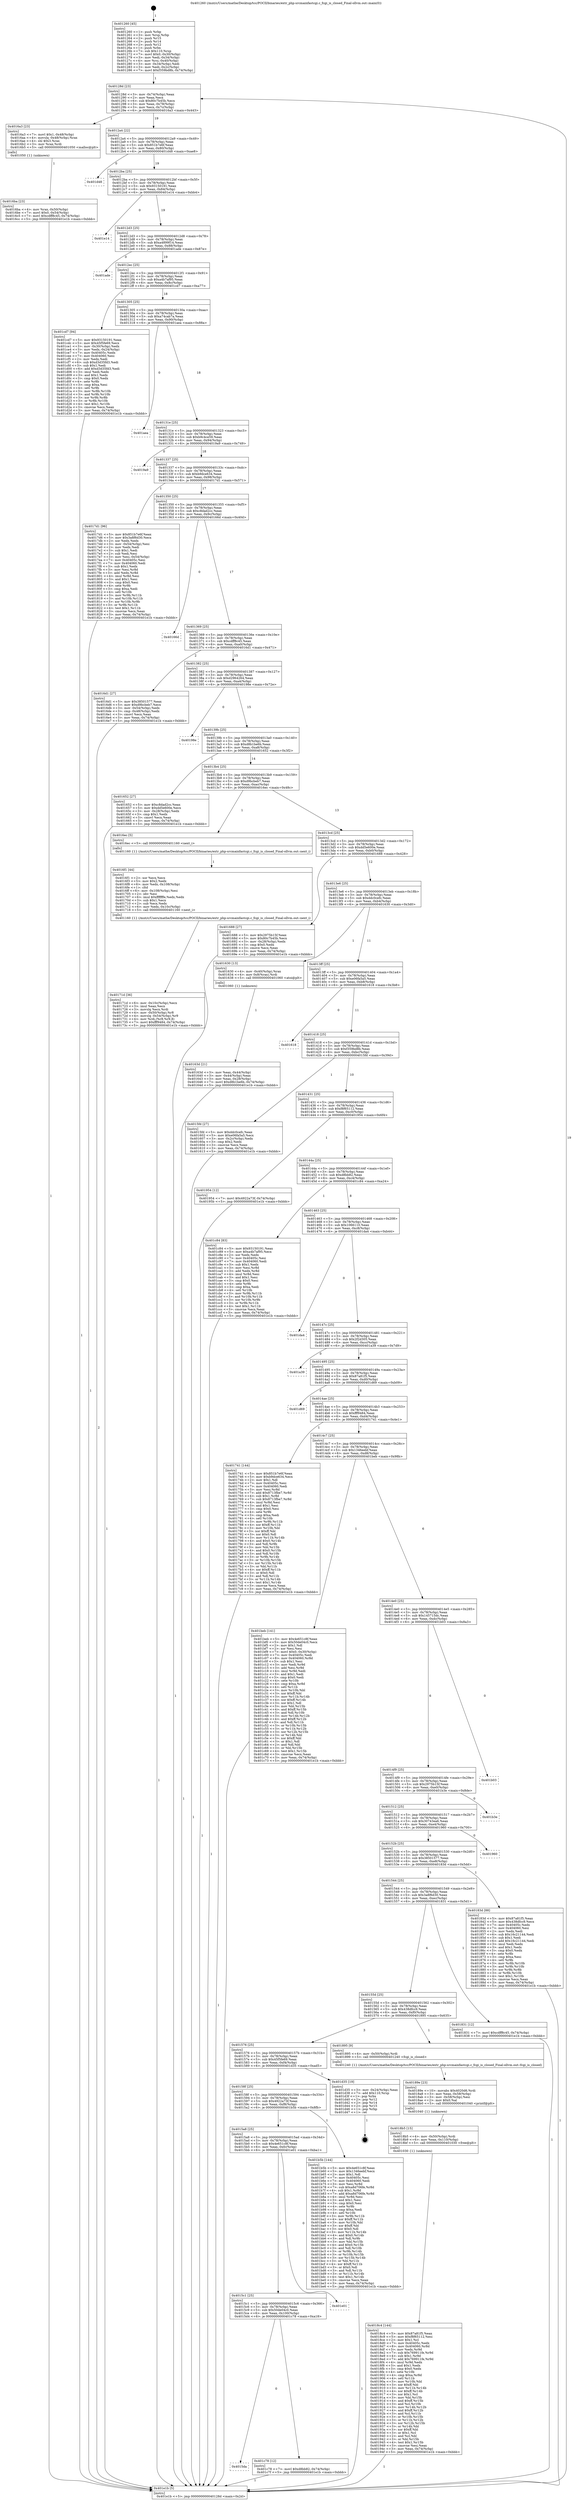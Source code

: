 digraph "0x401260" {
  label = "0x401260 (/mnt/c/Users/mathe/Desktop/tcc/POCII/binaries/extr_php-srcmainfastcgi.c_fcgi_is_closed_Final-ollvm.out::main(0))"
  labelloc = "t"
  node[shape=record]

  Entry [label="",width=0.3,height=0.3,shape=circle,fillcolor=black,style=filled]
  "0x40128d" [label="{
     0x40128d [23]\l
     | [instrs]\l
     &nbsp;&nbsp;0x40128d \<+3\>: mov -0x74(%rbp),%eax\l
     &nbsp;&nbsp;0x401290 \<+2\>: mov %eax,%ecx\l
     &nbsp;&nbsp;0x401292 \<+6\>: sub $0x80c7b45b,%ecx\l
     &nbsp;&nbsp;0x401298 \<+3\>: mov %eax,-0x78(%rbp)\l
     &nbsp;&nbsp;0x40129b \<+3\>: mov %ecx,-0x7c(%rbp)\l
     &nbsp;&nbsp;0x40129e \<+6\>: je 00000000004016a3 \<main+0x443\>\l
  }"]
  "0x4016a3" [label="{
     0x4016a3 [23]\l
     | [instrs]\l
     &nbsp;&nbsp;0x4016a3 \<+7\>: movl $0x1,-0x48(%rbp)\l
     &nbsp;&nbsp;0x4016aa \<+4\>: movslq -0x48(%rbp),%rax\l
     &nbsp;&nbsp;0x4016ae \<+4\>: shl $0x3,%rax\l
     &nbsp;&nbsp;0x4016b2 \<+3\>: mov %rax,%rdi\l
     &nbsp;&nbsp;0x4016b5 \<+5\>: call 0000000000401050 \<malloc@plt\>\l
     | [calls]\l
     &nbsp;&nbsp;0x401050 \{1\} (unknown)\l
  }"]
  "0x4012a4" [label="{
     0x4012a4 [22]\l
     | [instrs]\l
     &nbsp;&nbsp;0x4012a4 \<+5\>: jmp 00000000004012a9 \<main+0x49\>\l
     &nbsp;&nbsp;0x4012a9 \<+3\>: mov -0x78(%rbp),%eax\l
     &nbsp;&nbsp;0x4012ac \<+5\>: sub $0x851b7e6f,%eax\l
     &nbsp;&nbsp;0x4012b1 \<+3\>: mov %eax,-0x80(%rbp)\l
     &nbsp;&nbsp;0x4012b4 \<+6\>: je 0000000000401d48 \<main+0xae8\>\l
  }"]
  Exit [label="",width=0.3,height=0.3,shape=circle,fillcolor=black,style=filled,peripheries=2]
  "0x401d48" [label="{
     0x401d48\l
  }", style=dashed]
  "0x4012ba" [label="{
     0x4012ba [25]\l
     | [instrs]\l
     &nbsp;&nbsp;0x4012ba \<+5\>: jmp 00000000004012bf \<main+0x5f\>\l
     &nbsp;&nbsp;0x4012bf \<+3\>: mov -0x78(%rbp),%eax\l
     &nbsp;&nbsp;0x4012c2 \<+5\>: sub $0x93150191,%eax\l
     &nbsp;&nbsp;0x4012c7 \<+6\>: mov %eax,-0x84(%rbp)\l
     &nbsp;&nbsp;0x4012cd \<+6\>: je 0000000000401e14 \<main+0xbb4\>\l
  }"]
  "0x4015da" [label="{
     0x4015da\l
  }", style=dashed]
  "0x401e14" [label="{
     0x401e14\l
  }", style=dashed]
  "0x4012d3" [label="{
     0x4012d3 [25]\l
     | [instrs]\l
     &nbsp;&nbsp;0x4012d3 \<+5\>: jmp 00000000004012d8 \<main+0x78\>\l
     &nbsp;&nbsp;0x4012d8 \<+3\>: mov -0x78(%rbp),%eax\l
     &nbsp;&nbsp;0x4012db \<+5\>: sub $0xa4899f14,%eax\l
     &nbsp;&nbsp;0x4012e0 \<+6\>: mov %eax,-0x88(%rbp)\l
     &nbsp;&nbsp;0x4012e6 \<+6\>: je 0000000000401ade \<main+0x87e\>\l
  }"]
  "0x401c78" [label="{
     0x401c78 [12]\l
     | [instrs]\l
     &nbsp;&nbsp;0x401c78 \<+7\>: movl $0xd8bb82,-0x74(%rbp)\l
     &nbsp;&nbsp;0x401c7f \<+5\>: jmp 0000000000401e1b \<main+0xbbb\>\l
  }"]
  "0x401ade" [label="{
     0x401ade\l
  }", style=dashed]
  "0x4012ec" [label="{
     0x4012ec [25]\l
     | [instrs]\l
     &nbsp;&nbsp;0x4012ec \<+5\>: jmp 00000000004012f1 \<main+0x91\>\l
     &nbsp;&nbsp;0x4012f1 \<+3\>: mov -0x78(%rbp),%eax\l
     &nbsp;&nbsp;0x4012f4 \<+5\>: sub $0xa4b7af95,%eax\l
     &nbsp;&nbsp;0x4012f9 \<+6\>: mov %eax,-0x8c(%rbp)\l
     &nbsp;&nbsp;0x4012ff \<+6\>: je 0000000000401cd7 \<main+0xa77\>\l
  }"]
  "0x4015c1" [label="{
     0x4015c1 [25]\l
     | [instrs]\l
     &nbsp;&nbsp;0x4015c1 \<+5\>: jmp 00000000004015c6 \<main+0x366\>\l
     &nbsp;&nbsp;0x4015c6 \<+3\>: mov -0x78(%rbp),%eax\l
     &nbsp;&nbsp;0x4015c9 \<+5\>: sub $0x50de04c0,%eax\l
     &nbsp;&nbsp;0x4015ce \<+6\>: mov %eax,-0x100(%rbp)\l
     &nbsp;&nbsp;0x4015d4 \<+6\>: je 0000000000401c78 \<main+0xa18\>\l
  }"]
  "0x401cd7" [label="{
     0x401cd7 [94]\l
     | [instrs]\l
     &nbsp;&nbsp;0x401cd7 \<+5\>: mov $0x93150191,%eax\l
     &nbsp;&nbsp;0x401cdc \<+5\>: mov $0x45f5fe69,%ecx\l
     &nbsp;&nbsp;0x401ce1 \<+3\>: mov -0x30(%rbp),%edx\l
     &nbsp;&nbsp;0x401ce4 \<+3\>: mov %edx,-0x24(%rbp)\l
     &nbsp;&nbsp;0x401ce7 \<+7\>: mov 0x40405c,%edx\l
     &nbsp;&nbsp;0x401cee \<+7\>: mov 0x404060,%esi\l
     &nbsp;&nbsp;0x401cf5 \<+2\>: mov %edx,%edi\l
     &nbsp;&nbsp;0x401cf7 \<+6\>: sub $0xd3d35fd3,%edi\l
     &nbsp;&nbsp;0x401cfd \<+3\>: sub $0x1,%edi\l
     &nbsp;&nbsp;0x401d00 \<+6\>: add $0xd3d35fd3,%edi\l
     &nbsp;&nbsp;0x401d06 \<+3\>: imul %edi,%edx\l
     &nbsp;&nbsp;0x401d09 \<+3\>: and $0x1,%edx\l
     &nbsp;&nbsp;0x401d0c \<+3\>: cmp $0x0,%edx\l
     &nbsp;&nbsp;0x401d0f \<+4\>: sete %r8b\l
     &nbsp;&nbsp;0x401d13 \<+3\>: cmp $0xa,%esi\l
     &nbsp;&nbsp;0x401d16 \<+4\>: setl %r9b\l
     &nbsp;&nbsp;0x401d1a \<+3\>: mov %r8b,%r10b\l
     &nbsp;&nbsp;0x401d1d \<+3\>: and %r9b,%r10b\l
     &nbsp;&nbsp;0x401d20 \<+3\>: xor %r9b,%r8b\l
     &nbsp;&nbsp;0x401d23 \<+3\>: or %r8b,%r10b\l
     &nbsp;&nbsp;0x401d26 \<+4\>: test $0x1,%r10b\l
     &nbsp;&nbsp;0x401d2a \<+3\>: cmovne %ecx,%eax\l
     &nbsp;&nbsp;0x401d2d \<+3\>: mov %eax,-0x74(%rbp)\l
     &nbsp;&nbsp;0x401d30 \<+5\>: jmp 0000000000401e1b \<main+0xbbb\>\l
  }"]
  "0x401305" [label="{
     0x401305 [25]\l
     | [instrs]\l
     &nbsp;&nbsp;0x401305 \<+5\>: jmp 000000000040130a \<main+0xaa\>\l
     &nbsp;&nbsp;0x40130a \<+3\>: mov -0x78(%rbp),%eax\l
     &nbsp;&nbsp;0x40130d \<+5\>: sub $0xa74cab7a,%eax\l
     &nbsp;&nbsp;0x401312 \<+6\>: mov %eax,-0x90(%rbp)\l
     &nbsp;&nbsp;0x401318 \<+6\>: je 0000000000401aea \<main+0x88a\>\l
  }"]
  "0x401e01" [label="{
     0x401e01\l
  }", style=dashed]
  "0x401aea" [label="{
     0x401aea\l
  }", style=dashed]
  "0x40131e" [label="{
     0x40131e [25]\l
     | [instrs]\l
     &nbsp;&nbsp;0x40131e \<+5\>: jmp 0000000000401323 \<main+0xc3\>\l
     &nbsp;&nbsp;0x401323 \<+3\>: mov -0x78(%rbp),%eax\l
     &nbsp;&nbsp;0x401326 \<+5\>: sub $0xb9c4ce59,%eax\l
     &nbsp;&nbsp;0x40132b \<+6\>: mov %eax,-0x94(%rbp)\l
     &nbsp;&nbsp;0x401331 \<+6\>: je 00000000004019a9 \<main+0x749\>\l
  }"]
  "0x4015a8" [label="{
     0x4015a8 [25]\l
     | [instrs]\l
     &nbsp;&nbsp;0x4015a8 \<+5\>: jmp 00000000004015ad \<main+0x34d\>\l
     &nbsp;&nbsp;0x4015ad \<+3\>: mov -0x78(%rbp),%eax\l
     &nbsp;&nbsp;0x4015b0 \<+5\>: sub $0x4e651c8f,%eax\l
     &nbsp;&nbsp;0x4015b5 \<+6\>: mov %eax,-0xfc(%rbp)\l
     &nbsp;&nbsp;0x4015bb \<+6\>: je 0000000000401e01 \<main+0xba1\>\l
  }"]
  "0x4019a9" [label="{
     0x4019a9\l
  }", style=dashed]
  "0x401337" [label="{
     0x401337 [25]\l
     | [instrs]\l
     &nbsp;&nbsp;0x401337 \<+5\>: jmp 000000000040133c \<main+0xdc\>\l
     &nbsp;&nbsp;0x40133c \<+3\>: mov -0x78(%rbp),%eax\l
     &nbsp;&nbsp;0x40133f \<+5\>: sub $0xb9dce634,%eax\l
     &nbsp;&nbsp;0x401344 \<+6\>: mov %eax,-0x98(%rbp)\l
     &nbsp;&nbsp;0x40134a \<+6\>: je 00000000004017d1 \<main+0x571\>\l
  }"]
  "0x401b5b" [label="{
     0x401b5b [144]\l
     | [instrs]\l
     &nbsp;&nbsp;0x401b5b \<+5\>: mov $0x4e651c8f,%eax\l
     &nbsp;&nbsp;0x401b60 \<+5\>: mov $0x1346eebf,%ecx\l
     &nbsp;&nbsp;0x401b65 \<+2\>: mov $0x1,%dl\l
     &nbsp;&nbsp;0x401b67 \<+7\>: mov 0x40405c,%esi\l
     &nbsp;&nbsp;0x401b6e \<+7\>: mov 0x404060,%edi\l
     &nbsp;&nbsp;0x401b75 \<+3\>: mov %esi,%r8d\l
     &nbsp;&nbsp;0x401b78 \<+7\>: sub $0xa8d706fe,%r8d\l
     &nbsp;&nbsp;0x401b7f \<+4\>: sub $0x1,%r8d\l
     &nbsp;&nbsp;0x401b83 \<+7\>: add $0xa8d706fe,%r8d\l
     &nbsp;&nbsp;0x401b8a \<+4\>: imul %r8d,%esi\l
     &nbsp;&nbsp;0x401b8e \<+3\>: and $0x1,%esi\l
     &nbsp;&nbsp;0x401b91 \<+3\>: cmp $0x0,%esi\l
     &nbsp;&nbsp;0x401b94 \<+4\>: sete %r9b\l
     &nbsp;&nbsp;0x401b98 \<+3\>: cmp $0xa,%edi\l
     &nbsp;&nbsp;0x401b9b \<+4\>: setl %r10b\l
     &nbsp;&nbsp;0x401b9f \<+3\>: mov %r9b,%r11b\l
     &nbsp;&nbsp;0x401ba2 \<+4\>: xor $0xff,%r11b\l
     &nbsp;&nbsp;0x401ba6 \<+3\>: mov %r10b,%bl\l
     &nbsp;&nbsp;0x401ba9 \<+3\>: xor $0xff,%bl\l
     &nbsp;&nbsp;0x401bac \<+3\>: xor $0x0,%dl\l
     &nbsp;&nbsp;0x401baf \<+3\>: mov %r11b,%r14b\l
     &nbsp;&nbsp;0x401bb2 \<+4\>: and $0x0,%r14b\l
     &nbsp;&nbsp;0x401bb6 \<+3\>: and %dl,%r9b\l
     &nbsp;&nbsp;0x401bb9 \<+3\>: mov %bl,%r15b\l
     &nbsp;&nbsp;0x401bbc \<+4\>: and $0x0,%r15b\l
     &nbsp;&nbsp;0x401bc0 \<+3\>: and %dl,%r10b\l
     &nbsp;&nbsp;0x401bc3 \<+3\>: or %r9b,%r14b\l
     &nbsp;&nbsp;0x401bc6 \<+3\>: or %r10b,%r15b\l
     &nbsp;&nbsp;0x401bc9 \<+3\>: xor %r15b,%r14b\l
     &nbsp;&nbsp;0x401bcc \<+3\>: or %bl,%r11b\l
     &nbsp;&nbsp;0x401bcf \<+4\>: xor $0xff,%r11b\l
     &nbsp;&nbsp;0x401bd3 \<+3\>: or $0x0,%dl\l
     &nbsp;&nbsp;0x401bd6 \<+3\>: and %dl,%r11b\l
     &nbsp;&nbsp;0x401bd9 \<+3\>: or %r11b,%r14b\l
     &nbsp;&nbsp;0x401bdc \<+4\>: test $0x1,%r14b\l
     &nbsp;&nbsp;0x401be0 \<+3\>: cmovne %ecx,%eax\l
     &nbsp;&nbsp;0x401be3 \<+3\>: mov %eax,-0x74(%rbp)\l
     &nbsp;&nbsp;0x401be6 \<+5\>: jmp 0000000000401e1b \<main+0xbbb\>\l
  }"]
  "0x4017d1" [label="{
     0x4017d1 [96]\l
     | [instrs]\l
     &nbsp;&nbsp;0x4017d1 \<+5\>: mov $0x851b7e6f,%eax\l
     &nbsp;&nbsp;0x4017d6 \<+5\>: mov $0x3a8f6d30,%ecx\l
     &nbsp;&nbsp;0x4017db \<+2\>: xor %edx,%edx\l
     &nbsp;&nbsp;0x4017dd \<+3\>: mov -0x54(%rbp),%esi\l
     &nbsp;&nbsp;0x4017e0 \<+2\>: mov %edx,%edi\l
     &nbsp;&nbsp;0x4017e2 \<+3\>: sub $0x1,%edi\l
     &nbsp;&nbsp;0x4017e5 \<+2\>: sub %edi,%esi\l
     &nbsp;&nbsp;0x4017e7 \<+3\>: mov %esi,-0x54(%rbp)\l
     &nbsp;&nbsp;0x4017ea \<+7\>: mov 0x40405c,%esi\l
     &nbsp;&nbsp;0x4017f1 \<+7\>: mov 0x404060,%edi\l
     &nbsp;&nbsp;0x4017f8 \<+3\>: sub $0x1,%edx\l
     &nbsp;&nbsp;0x4017fb \<+3\>: mov %esi,%r8d\l
     &nbsp;&nbsp;0x4017fe \<+3\>: add %edx,%r8d\l
     &nbsp;&nbsp;0x401801 \<+4\>: imul %r8d,%esi\l
     &nbsp;&nbsp;0x401805 \<+3\>: and $0x1,%esi\l
     &nbsp;&nbsp;0x401808 \<+3\>: cmp $0x0,%esi\l
     &nbsp;&nbsp;0x40180b \<+4\>: sete %r9b\l
     &nbsp;&nbsp;0x40180f \<+3\>: cmp $0xa,%edi\l
     &nbsp;&nbsp;0x401812 \<+4\>: setl %r10b\l
     &nbsp;&nbsp;0x401816 \<+3\>: mov %r9b,%r11b\l
     &nbsp;&nbsp;0x401819 \<+3\>: and %r10b,%r11b\l
     &nbsp;&nbsp;0x40181c \<+3\>: xor %r10b,%r9b\l
     &nbsp;&nbsp;0x40181f \<+3\>: or %r9b,%r11b\l
     &nbsp;&nbsp;0x401822 \<+4\>: test $0x1,%r11b\l
     &nbsp;&nbsp;0x401826 \<+3\>: cmovne %ecx,%eax\l
     &nbsp;&nbsp;0x401829 \<+3\>: mov %eax,-0x74(%rbp)\l
     &nbsp;&nbsp;0x40182c \<+5\>: jmp 0000000000401e1b \<main+0xbbb\>\l
  }"]
  "0x401350" [label="{
     0x401350 [25]\l
     | [instrs]\l
     &nbsp;&nbsp;0x401350 \<+5\>: jmp 0000000000401355 \<main+0xf5\>\l
     &nbsp;&nbsp;0x401355 \<+3\>: mov -0x78(%rbp),%eax\l
     &nbsp;&nbsp;0x401358 \<+5\>: sub $0xc8dad2cc,%eax\l
     &nbsp;&nbsp;0x40135d \<+6\>: mov %eax,-0x9c(%rbp)\l
     &nbsp;&nbsp;0x401363 \<+6\>: je 000000000040166d \<main+0x40d\>\l
  }"]
  "0x40158f" [label="{
     0x40158f [25]\l
     | [instrs]\l
     &nbsp;&nbsp;0x40158f \<+5\>: jmp 0000000000401594 \<main+0x334\>\l
     &nbsp;&nbsp;0x401594 \<+3\>: mov -0x78(%rbp),%eax\l
     &nbsp;&nbsp;0x401597 \<+5\>: sub $0x4922a73f,%eax\l
     &nbsp;&nbsp;0x40159c \<+6\>: mov %eax,-0xf8(%rbp)\l
     &nbsp;&nbsp;0x4015a2 \<+6\>: je 0000000000401b5b \<main+0x8fb\>\l
  }"]
  "0x40166d" [label="{
     0x40166d\l
  }", style=dashed]
  "0x401369" [label="{
     0x401369 [25]\l
     | [instrs]\l
     &nbsp;&nbsp;0x401369 \<+5\>: jmp 000000000040136e \<main+0x10e\>\l
     &nbsp;&nbsp;0x40136e \<+3\>: mov -0x78(%rbp),%eax\l
     &nbsp;&nbsp;0x401371 \<+5\>: sub $0xcdff8c45,%eax\l
     &nbsp;&nbsp;0x401376 \<+6\>: mov %eax,-0xa0(%rbp)\l
     &nbsp;&nbsp;0x40137c \<+6\>: je 00000000004016d1 \<main+0x471\>\l
  }"]
  "0x401d35" [label="{
     0x401d35 [19]\l
     | [instrs]\l
     &nbsp;&nbsp;0x401d35 \<+3\>: mov -0x24(%rbp),%eax\l
     &nbsp;&nbsp;0x401d38 \<+7\>: add $0x110,%rsp\l
     &nbsp;&nbsp;0x401d3f \<+1\>: pop %rbx\l
     &nbsp;&nbsp;0x401d40 \<+2\>: pop %r12\l
     &nbsp;&nbsp;0x401d42 \<+2\>: pop %r14\l
     &nbsp;&nbsp;0x401d44 \<+2\>: pop %r15\l
     &nbsp;&nbsp;0x401d46 \<+1\>: pop %rbp\l
     &nbsp;&nbsp;0x401d47 \<+1\>: ret\l
  }"]
  "0x4016d1" [label="{
     0x4016d1 [27]\l
     | [instrs]\l
     &nbsp;&nbsp;0x4016d1 \<+5\>: mov $0x38501577,%eax\l
     &nbsp;&nbsp;0x4016d6 \<+5\>: mov $0xd9bcbeb7,%ecx\l
     &nbsp;&nbsp;0x4016db \<+3\>: mov -0x54(%rbp),%edx\l
     &nbsp;&nbsp;0x4016de \<+3\>: cmp -0x48(%rbp),%edx\l
     &nbsp;&nbsp;0x4016e1 \<+3\>: cmovl %ecx,%eax\l
     &nbsp;&nbsp;0x4016e4 \<+3\>: mov %eax,-0x74(%rbp)\l
     &nbsp;&nbsp;0x4016e7 \<+5\>: jmp 0000000000401e1b \<main+0xbbb\>\l
  }"]
  "0x401382" [label="{
     0x401382 [25]\l
     | [instrs]\l
     &nbsp;&nbsp;0x401382 \<+5\>: jmp 0000000000401387 \<main+0x127\>\l
     &nbsp;&nbsp;0x401387 \<+3\>: mov -0x78(%rbp),%eax\l
     &nbsp;&nbsp;0x40138a \<+5\>: sub $0xd2964264,%eax\l
     &nbsp;&nbsp;0x40138f \<+6\>: mov %eax,-0xa4(%rbp)\l
     &nbsp;&nbsp;0x401395 \<+6\>: je 000000000040198e \<main+0x72e\>\l
  }"]
  "0x4018c4" [label="{
     0x4018c4 [144]\l
     | [instrs]\l
     &nbsp;&nbsp;0x4018c4 \<+5\>: mov $0x87a81f5,%eax\l
     &nbsp;&nbsp;0x4018c9 \<+5\>: mov $0xf8f65112,%esi\l
     &nbsp;&nbsp;0x4018ce \<+2\>: mov $0x1,%cl\l
     &nbsp;&nbsp;0x4018d0 \<+7\>: mov 0x40405c,%edx\l
     &nbsp;&nbsp;0x4018d7 \<+8\>: mov 0x404060,%r8d\l
     &nbsp;&nbsp;0x4018df \<+3\>: mov %edx,%r9d\l
     &nbsp;&nbsp;0x4018e2 \<+7\>: sub $0x769911fe,%r9d\l
     &nbsp;&nbsp;0x4018e9 \<+4\>: sub $0x1,%r9d\l
     &nbsp;&nbsp;0x4018ed \<+7\>: add $0x769911fe,%r9d\l
     &nbsp;&nbsp;0x4018f4 \<+4\>: imul %r9d,%edx\l
     &nbsp;&nbsp;0x4018f8 \<+3\>: and $0x1,%edx\l
     &nbsp;&nbsp;0x4018fb \<+3\>: cmp $0x0,%edx\l
     &nbsp;&nbsp;0x4018fe \<+4\>: sete %r10b\l
     &nbsp;&nbsp;0x401902 \<+4\>: cmp $0xa,%r8d\l
     &nbsp;&nbsp;0x401906 \<+4\>: setl %r11b\l
     &nbsp;&nbsp;0x40190a \<+3\>: mov %r10b,%bl\l
     &nbsp;&nbsp;0x40190d \<+3\>: xor $0xff,%bl\l
     &nbsp;&nbsp;0x401910 \<+3\>: mov %r11b,%r14b\l
     &nbsp;&nbsp;0x401913 \<+4\>: xor $0xff,%r14b\l
     &nbsp;&nbsp;0x401917 \<+3\>: xor $0x1,%cl\l
     &nbsp;&nbsp;0x40191a \<+3\>: mov %bl,%r15b\l
     &nbsp;&nbsp;0x40191d \<+4\>: and $0xff,%r15b\l
     &nbsp;&nbsp;0x401921 \<+3\>: and %cl,%r10b\l
     &nbsp;&nbsp;0x401924 \<+3\>: mov %r14b,%r12b\l
     &nbsp;&nbsp;0x401927 \<+4\>: and $0xff,%r12b\l
     &nbsp;&nbsp;0x40192b \<+3\>: and %cl,%r11b\l
     &nbsp;&nbsp;0x40192e \<+3\>: or %r10b,%r15b\l
     &nbsp;&nbsp;0x401931 \<+3\>: or %r11b,%r12b\l
     &nbsp;&nbsp;0x401934 \<+3\>: xor %r12b,%r15b\l
     &nbsp;&nbsp;0x401937 \<+3\>: or %r14b,%bl\l
     &nbsp;&nbsp;0x40193a \<+3\>: xor $0xff,%bl\l
     &nbsp;&nbsp;0x40193d \<+3\>: or $0x1,%cl\l
     &nbsp;&nbsp;0x401940 \<+2\>: and %cl,%bl\l
     &nbsp;&nbsp;0x401942 \<+3\>: or %bl,%r15b\l
     &nbsp;&nbsp;0x401945 \<+4\>: test $0x1,%r15b\l
     &nbsp;&nbsp;0x401949 \<+3\>: cmovne %esi,%eax\l
     &nbsp;&nbsp;0x40194c \<+3\>: mov %eax,-0x74(%rbp)\l
     &nbsp;&nbsp;0x40194f \<+5\>: jmp 0000000000401e1b \<main+0xbbb\>\l
  }"]
  "0x40198e" [label="{
     0x40198e\l
  }", style=dashed]
  "0x40139b" [label="{
     0x40139b [25]\l
     | [instrs]\l
     &nbsp;&nbsp;0x40139b \<+5\>: jmp 00000000004013a0 \<main+0x140\>\l
     &nbsp;&nbsp;0x4013a0 \<+3\>: mov -0x78(%rbp),%eax\l
     &nbsp;&nbsp;0x4013a3 \<+5\>: sub $0xd8b1be6b,%eax\l
     &nbsp;&nbsp;0x4013a8 \<+6\>: mov %eax,-0xa8(%rbp)\l
     &nbsp;&nbsp;0x4013ae \<+6\>: je 0000000000401652 \<main+0x3f2\>\l
  }"]
  "0x4018b5" [label="{
     0x4018b5 [15]\l
     | [instrs]\l
     &nbsp;&nbsp;0x4018b5 \<+4\>: mov -0x50(%rbp),%rdi\l
     &nbsp;&nbsp;0x4018b9 \<+6\>: mov %eax,-0x110(%rbp)\l
     &nbsp;&nbsp;0x4018bf \<+5\>: call 0000000000401030 \<free@plt\>\l
     | [calls]\l
     &nbsp;&nbsp;0x401030 \{1\} (unknown)\l
  }"]
  "0x401652" [label="{
     0x401652 [27]\l
     | [instrs]\l
     &nbsp;&nbsp;0x401652 \<+5\>: mov $0xc8dad2cc,%eax\l
     &nbsp;&nbsp;0x401657 \<+5\>: mov $0xdd5e600e,%ecx\l
     &nbsp;&nbsp;0x40165c \<+3\>: mov -0x28(%rbp),%edx\l
     &nbsp;&nbsp;0x40165f \<+3\>: cmp $0x1,%edx\l
     &nbsp;&nbsp;0x401662 \<+3\>: cmovl %ecx,%eax\l
     &nbsp;&nbsp;0x401665 \<+3\>: mov %eax,-0x74(%rbp)\l
     &nbsp;&nbsp;0x401668 \<+5\>: jmp 0000000000401e1b \<main+0xbbb\>\l
  }"]
  "0x4013b4" [label="{
     0x4013b4 [25]\l
     | [instrs]\l
     &nbsp;&nbsp;0x4013b4 \<+5\>: jmp 00000000004013b9 \<main+0x159\>\l
     &nbsp;&nbsp;0x4013b9 \<+3\>: mov -0x78(%rbp),%eax\l
     &nbsp;&nbsp;0x4013bc \<+5\>: sub $0xd9bcbeb7,%eax\l
     &nbsp;&nbsp;0x4013c1 \<+6\>: mov %eax,-0xac(%rbp)\l
     &nbsp;&nbsp;0x4013c7 \<+6\>: je 00000000004016ec \<main+0x48c\>\l
  }"]
  "0x40189e" [label="{
     0x40189e [23]\l
     | [instrs]\l
     &nbsp;&nbsp;0x40189e \<+10\>: movabs $0x4020d6,%rdi\l
     &nbsp;&nbsp;0x4018a8 \<+3\>: mov %eax,-0x58(%rbp)\l
     &nbsp;&nbsp;0x4018ab \<+3\>: mov -0x58(%rbp),%esi\l
     &nbsp;&nbsp;0x4018ae \<+2\>: mov $0x0,%al\l
     &nbsp;&nbsp;0x4018b0 \<+5\>: call 0000000000401040 \<printf@plt\>\l
     | [calls]\l
     &nbsp;&nbsp;0x401040 \{1\} (unknown)\l
  }"]
  "0x4016ec" [label="{
     0x4016ec [5]\l
     | [instrs]\l
     &nbsp;&nbsp;0x4016ec \<+5\>: call 0000000000401160 \<next_i\>\l
     | [calls]\l
     &nbsp;&nbsp;0x401160 \{1\} (/mnt/c/Users/mathe/Desktop/tcc/POCII/binaries/extr_php-srcmainfastcgi.c_fcgi_is_closed_Final-ollvm.out::next_i)\l
  }"]
  "0x4013cd" [label="{
     0x4013cd [25]\l
     | [instrs]\l
     &nbsp;&nbsp;0x4013cd \<+5\>: jmp 00000000004013d2 \<main+0x172\>\l
     &nbsp;&nbsp;0x4013d2 \<+3\>: mov -0x78(%rbp),%eax\l
     &nbsp;&nbsp;0x4013d5 \<+5\>: sub $0xdd5e600e,%eax\l
     &nbsp;&nbsp;0x4013da \<+6\>: mov %eax,-0xb0(%rbp)\l
     &nbsp;&nbsp;0x4013e0 \<+6\>: je 0000000000401688 \<main+0x428\>\l
  }"]
  "0x401576" [label="{
     0x401576 [25]\l
     | [instrs]\l
     &nbsp;&nbsp;0x401576 \<+5\>: jmp 000000000040157b \<main+0x31b\>\l
     &nbsp;&nbsp;0x40157b \<+3\>: mov -0x78(%rbp),%eax\l
     &nbsp;&nbsp;0x40157e \<+5\>: sub $0x45f5fe69,%eax\l
     &nbsp;&nbsp;0x401583 \<+6\>: mov %eax,-0xf4(%rbp)\l
     &nbsp;&nbsp;0x401589 \<+6\>: je 0000000000401d35 \<main+0xad5\>\l
  }"]
  "0x401688" [label="{
     0x401688 [27]\l
     | [instrs]\l
     &nbsp;&nbsp;0x401688 \<+5\>: mov $0x2975b15f,%eax\l
     &nbsp;&nbsp;0x40168d \<+5\>: mov $0x80c7b45b,%ecx\l
     &nbsp;&nbsp;0x401692 \<+3\>: mov -0x28(%rbp),%edx\l
     &nbsp;&nbsp;0x401695 \<+3\>: cmp $0x0,%edx\l
     &nbsp;&nbsp;0x401698 \<+3\>: cmove %ecx,%eax\l
     &nbsp;&nbsp;0x40169b \<+3\>: mov %eax,-0x74(%rbp)\l
     &nbsp;&nbsp;0x40169e \<+5\>: jmp 0000000000401e1b \<main+0xbbb\>\l
  }"]
  "0x4013e6" [label="{
     0x4013e6 [25]\l
     | [instrs]\l
     &nbsp;&nbsp;0x4013e6 \<+5\>: jmp 00000000004013eb \<main+0x18b\>\l
     &nbsp;&nbsp;0x4013eb \<+3\>: mov -0x78(%rbp),%eax\l
     &nbsp;&nbsp;0x4013ee \<+5\>: sub $0xddc0cefc,%eax\l
     &nbsp;&nbsp;0x4013f3 \<+6\>: mov %eax,-0xb4(%rbp)\l
     &nbsp;&nbsp;0x4013f9 \<+6\>: je 0000000000401630 \<main+0x3d0\>\l
  }"]
  "0x401895" [label="{
     0x401895 [9]\l
     | [instrs]\l
     &nbsp;&nbsp;0x401895 \<+4\>: mov -0x50(%rbp),%rdi\l
     &nbsp;&nbsp;0x401899 \<+5\>: call 0000000000401240 \<fcgi_is_closed\>\l
     | [calls]\l
     &nbsp;&nbsp;0x401240 \{1\} (/mnt/c/Users/mathe/Desktop/tcc/POCII/binaries/extr_php-srcmainfastcgi.c_fcgi_is_closed_Final-ollvm.out::fcgi_is_closed)\l
  }"]
  "0x401630" [label="{
     0x401630 [13]\l
     | [instrs]\l
     &nbsp;&nbsp;0x401630 \<+4\>: mov -0x40(%rbp),%rax\l
     &nbsp;&nbsp;0x401634 \<+4\>: mov 0x8(%rax),%rdi\l
     &nbsp;&nbsp;0x401638 \<+5\>: call 0000000000401060 \<atoi@plt\>\l
     | [calls]\l
     &nbsp;&nbsp;0x401060 \{1\} (unknown)\l
  }"]
  "0x4013ff" [label="{
     0x4013ff [25]\l
     | [instrs]\l
     &nbsp;&nbsp;0x4013ff \<+5\>: jmp 0000000000401404 \<main+0x1a4\>\l
     &nbsp;&nbsp;0x401404 \<+3\>: mov -0x78(%rbp),%eax\l
     &nbsp;&nbsp;0x401407 \<+5\>: sub $0xe06fa5a5,%eax\l
     &nbsp;&nbsp;0x40140c \<+6\>: mov %eax,-0xb8(%rbp)\l
     &nbsp;&nbsp;0x401412 \<+6\>: je 0000000000401618 \<main+0x3b8\>\l
  }"]
  "0x40155d" [label="{
     0x40155d [25]\l
     | [instrs]\l
     &nbsp;&nbsp;0x40155d \<+5\>: jmp 0000000000401562 \<main+0x302\>\l
     &nbsp;&nbsp;0x401562 \<+3\>: mov -0x78(%rbp),%eax\l
     &nbsp;&nbsp;0x401565 \<+5\>: sub $0x438dfcc9,%eax\l
     &nbsp;&nbsp;0x40156a \<+6\>: mov %eax,-0xf0(%rbp)\l
     &nbsp;&nbsp;0x401570 \<+6\>: je 0000000000401895 \<main+0x635\>\l
  }"]
  "0x401618" [label="{
     0x401618\l
  }", style=dashed]
  "0x401418" [label="{
     0x401418 [25]\l
     | [instrs]\l
     &nbsp;&nbsp;0x401418 \<+5\>: jmp 000000000040141d \<main+0x1bd\>\l
     &nbsp;&nbsp;0x40141d \<+3\>: mov -0x78(%rbp),%eax\l
     &nbsp;&nbsp;0x401420 \<+5\>: sub $0xf359bd8b,%eax\l
     &nbsp;&nbsp;0x401425 \<+6\>: mov %eax,-0xbc(%rbp)\l
     &nbsp;&nbsp;0x40142b \<+6\>: je 00000000004015fd \<main+0x39d\>\l
  }"]
  "0x401831" [label="{
     0x401831 [12]\l
     | [instrs]\l
     &nbsp;&nbsp;0x401831 \<+7\>: movl $0xcdff8c45,-0x74(%rbp)\l
     &nbsp;&nbsp;0x401838 \<+5\>: jmp 0000000000401e1b \<main+0xbbb\>\l
  }"]
  "0x4015fd" [label="{
     0x4015fd [27]\l
     | [instrs]\l
     &nbsp;&nbsp;0x4015fd \<+5\>: mov $0xddc0cefc,%eax\l
     &nbsp;&nbsp;0x401602 \<+5\>: mov $0xe06fa5a5,%ecx\l
     &nbsp;&nbsp;0x401607 \<+3\>: mov -0x2c(%rbp),%edx\l
     &nbsp;&nbsp;0x40160a \<+3\>: cmp $0x2,%edx\l
     &nbsp;&nbsp;0x40160d \<+3\>: cmovne %ecx,%eax\l
     &nbsp;&nbsp;0x401610 \<+3\>: mov %eax,-0x74(%rbp)\l
     &nbsp;&nbsp;0x401613 \<+5\>: jmp 0000000000401e1b \<main+0xbbb\>\l
  }"]
  "0x401431" [label="{
     0x401431 [25]\l
     | [instrs]\l
     &nbsp;&nbsp;0x401431 \<+5\>: jmp 0000000000401436 \<main+0x1d6\>\l
     &nbsp;&nbsp;0x401436 \<+3\>: mov -0x78(%rbp),%eax\l
     &nbsp;&nbsp;0x401439 \<+5\>: sub $0xf8f65112,%eax\l
     &nbsp;&nbsp;0x40143e \<+6\>: mov %eax,-0xc0(%rbp)\l
     &nbsp;&nbsp;0x401444 \<+6\>: je 0000000000401954 \<main+0x6f4\>\l
  }"]
  "0x401e1b" [label="{
     0x401e1b [5]\l
     | [instrs]\l
     &nbsp;&nbsp;0x401e1b \<+5\>: jmp 000000000040128d \<main+0x2d\>\l
  }"]
  "0x401260" [label="{
     0x401260 [45]\l
     | [instrs]\l
     &nbsp;&nbsp;0x401260 \<+1\>: push %rbp\l
     &nbsp;&nbsp;0x401261 \<+3\>: mov %rsp,%rbp\l
     &nbsp;&nbsp;0x401264 \<+2\>: push %r15\l
     &nbsp;&nbsp;0x401266 \<+2\>: push %r14\l
     &nbsp;&nbsp;0x401268 \<+2\>: push %r12\l
     &nbsp;&nbsp;0x40126a \<+1\>: push %rbx\l
     &nbsp;&nbsp;0x40126b \<+7\>: sub $0x110,%rsp\l
     &nbsp;&nbsp;0x401272 \<+7\>: movl $0x0,-0x30(%rbp)\l
     &nbsp;&nbsp;0x401279 \<+3\>: mov %edi,-0x34(%rbp)\l
     &nbsp;&nbsp;0x40127c \<+4\>: mov %rsi,-0x40(%rbp)\l
     &nbsp;&nbsp;0x401280 \<+3\>: mov -0x34(%rbp),%edi\l
     &nbsp;&nbsp;0x401283 \<+3\>: mov %edi,-0x2c(%rbp)\l
     &nbsp;&nbsp;0x401286 \<+7\>: movl $0xf359bd8b,-0x74(%rbp)\l
  }"]
  "0x40163d" [label="{
     0x40163d [21]\l
     | [instrs]\l
     &nbsp;&nbsp;0x40163d \<+3\>: mov %eax,-0x44(%rbp)\l
     &nbsp;&nbsp;0x401640 \<+3\>: mov -0x44(%rbp),%eax\l
     &nbsp;&nbsp;0x401643 \<+3\>: mov %eax,-0x28(%rbp)\l
     &nbsp;&nbsp;0x401646 \<+7\>: movl $0xd8b1be6b,-0x74(%rbp)\l
     &nbsp;&nbsp;0x40164d \<+5\>: jmp 0000000000401e1b \<main+0xbbb\>\l
  }"]
  "0x4016ba" [label="{
     0x4016ba [23]\l
     | [instrs]\l
     &nbsp;&nbsp;0x4016ba \<+4\>: mov %rax,-0x50(%rbp)\l
     &nbsp;&nbsp;0x4016be \<+7\>: movl $0x0,-0x54(%rbp)\l
     &nbsp;&nbsp;0x4016c5 \<+7\>: movl $0xcdff8c45,-0x74(%rbp)\l
     &nbsp;&nbsp;0x4016cc \<+5\>: jmp 0000000000401e1b \<main+0xbbb\>\l
  }"]
  "0x4016f1" [label="{
     0x4016f1 [44]\l
     | [instrs]\l
     &nbsp;&nbsp;0x4016f1 \<+2\>: xor %ecx,%ecx\l
     &nbsp;&nbsp;0x4016f3 \<+5\>: mov $0x2,%edx\l
     &nbsp;&nbsp;0x4016f8 \<+6\>: mov %edx,-0x108(%rbp)\l
     &nbsp;&nbsp;0x4016fe \<+1\>: cltd\l
     &nbsp;&nbsp;0x4016ff \<+6\>: mov -0x108(%rbp),%esi\l
     &nbsp;&nbsp;0x401705 \<+2\>: idiv %esi\l
     &nbsp;&nbsp;0x401707 \<+6\>: imul $0xfffffffe,%edx,%edx\l
     &nbsp;&nbsp;0x40170d \<+3\>: sub $0x1,%ecx\l
     &nbsp;&nbsp;0x401710 \<+2\>: sub %ecx,%edx\l
     &nbsp;&nbsp;0x401712 \<+6\>: mov %edx,-0x10c(%rbp)\l
     &nbsp;&nbsp;0x401718 \<+5\>: call 0000000000401160 \<next_i\>\l
     | [calls]\l
     &nbsp;&nbsp;0x401160 \{1\} (/mnt/c/Users/mathe/Desktop/tcc/POCII/binaries/extr_php-srcmainfastcgi.c_fcgi_is_closed_Final-ollvm.out::next_i)\l
  }"]
  "0x40171d" [label="{
     0x40171d [36]\l
     | [instrs]\l
     &nbsp;&nbsp;0x40171d \<+6\>: mov -0x10c(%rbp),%ecx\l
     &nbsp;&nbsp;0x401723 \<+3\>: imul %eax,%ecx\l
     &nbsp;&nbsp;0x401726 \<+3\>: movslq %ecx,%rdi\l
     &nbsp;&nbsp;0x401729 \<+4\>: mov -0x50(%rbp),%r8\l
     &nbsp;&nbsp;0x40172d \<+4\>: movslq -0x54(%rbp),%r9\l
     &nbsp;&nbsp;0x401731 \<+4\>: mov %rdi,(%r8,%r9,8)\l
     &nbsp;&nbsp;0x401735 \<+7\>: movl $0xfff9484,-0x74(%rbp)\l
     &nbsp;&nbsp;0x40173c \<+5\>: jmp 0000000000401e1b \<main+0xbbb\>\l
  }"]
  "0x401544" [label="{
     0x401544 [25]\l
     | [instrs]\l
     &nbsp;&nbsp;0x401544 \<+5\>: jmp 0000000000401549 \<main+0x2e9\>\l
     &nbsp;&nbsp;0x401549 \<+3\>: mov -0x78(%rbp),%eax\l
     &nbsp;&nbsp;0x40154c \<+5\>: sub $0x3a8f6d30,%eax\l
     &nbsp;&nbsp;0x401551 \<+6\>: mov %eax,-0xec(%rbp)\l
     &nbsp;&nbsp;0x401557 \<+6\>: je 0000000000401831 \<main+0x5d1\>\l
  }"]
  "0x401954" [label="{
     0x401954 [12]\l
     | [instrs]\l
     &nbsp;&nbsp;0x401954 \<+7\>: movl $0x4922a73f,-0x74(%rbp)\l
     &nbsp;&nbsp;0x40195b \<+5\>: jmp 0000000000401e1b \<main+0xbbb\>\l
  }"]
  "0x40144a" [label="{
     0x40144a [25]\l
     | [instrs]\l
     &nbsp;&nbsp;0x40144a \<+5\>: jmp 000000000040144f \<main+0x1ef\>\l
     &nbsp;&nbsp;0x40144f \<+3\>: mov -0x78(%rbp),%eax\l
     &nbsp;&nbsp;0x401452 \<+5\>: sub $0xd8bb82,%eax\l
     &nbsp;&nbsp;0x401457 \<+6\>: mov %eax,-0xc4(%rbp)\l
     &nbsp;&nbsp;0x40145d \<+6\>: je 0000000000401c84 \<main+0xa24\>\l
  }"]
  "0x40183d" [label="{
     0x40183d [88]\l
     | [instrs]\l
     &nbsp;&nbsp;0x40183d \<+5\>: mov $0x87a81f5,%eax\l
     &nbsp;&nbsp;0x401842 \<+5\>: mov $0x438dfcc9,%ecx\l
     &nbsp;&nbsp;0x401847 \<+7\>: mov 0x40405c,%edx\l
     &nbsp;&nbsp;0x40184e \<+7\>: mov 0x404060,%esi\l
     &nbsp;&nbsp;0x401855 \<+2\>: mov %edx,%edi\l
     &nbsp;&nbsp;0x401857 \<+6\>: sub $0x16c21144,%edi\l
     &nbsp;&nbsp;0x40185d \<+3\>: sub $0x1,%edi\l
     &nbsp;&nbsp;0x401860 \<+6\>: add $0x16c21144,%edi\l
     &nbsp;&nbsp;0x401866 \<+3\>: imul %edi,%edx\l
     &nbsp;&nbsp;0x401869 \<+3\>: and $0x1,%edx\l
     &nbsp;&nbsp;0x40186c \<+3\>: cmp $0x0,%edx\l
     &nbsp;&nbsp;0x40186f \<+4\>: sete %r8b\l
     &nbsp;&nbsp;0x401873 \<+3\>: cmp $0xa,%esi\l
     &nbsp;&nbsp;0x401876 \<+4\>: setl %r9b\l
     &nbsp;&nbsp;0x40187a \<+3\>: mov %r8b,%r10b\l
     &nbsp;&nbsp;0x40187d \<+3\>: and %r9b,%r10b\l
     &nbsp;&nbsp;0x401880 \<+3\>: xor %r9b,%r8b\l
     &nbsp;&nbsp;0x401883 \<+3\>: or %r8b,%r10b\l
     &nbsp;&nbsp;0x401886 \<+4\>: test $0x1,%r10b\l
     &nbsp;&nbsp;0x40188a \<+3\>: cmovne %ecx,%eax\l
     &nbsp;&nbsp;0x40188d \<+3\>: mov %eax,-0x74(%rbp)\l
     &nbsp;&nbsp;0x401890 \<+5\>: jmp 0000000000401e1b \<main+0xbbb\>\l
  }"]
  "0x401c84" [label="{
     0x401c84 [83]\l
     | [instrs]\l
     &nbsp;&nbsp;0x401c84 \<+5\>: mov $0x93150191,%eax\l
     &nbsp;&nbsp;0x401c89 \<+5\>: mov $0xa4b7af95,%ecx\l
     &nbsp;&nbsp;0x401c8e \<+2\>: xor %edx,%edx\l
     &nbsp;&nbsp;0x401c90 \<+7\>: mov 0x40405c,%esi\l
     &nbsp;&nbsp;0x401c97 \<+7\>: mov 0x404060,%edi\l
     &nbsp;&nbsp;0x401c9e \<+3\>: sub $0x1,%edx\l
     &nbsp;&nbsp;0x401ca1 \<+3\>: mov %esi,%r8d\l
     &nbsp;&nbsp;0x401ca4 \<+3\>: add %edx,%r8d\l
     &nbsp;&nbsp;0x401ca7 \<+4\>: imul %r8d,%esi\l
     &nbsp;&nbsp;0x401cab \<+3\>: and $0x1,%esi\l
     &nbsp;&nbsp;0x401cae \<+3\>: cmp $0x0,%esi\l
     &nbsp;&nbsp;0x401cb1 \<+4\>: sete %r9b\l
     &nbsp;&nbsp;0x401cb5 \<+3\>: cmp $0xa,%edi\l
     &nbsp;&nbsp;0x401cb8 \<+4\>: setl %r10b\l
     &nbsp;&nbsp;0x401cbc \<+3\>: mov %r9b,%r11b\l
     &nbsp;&nbsp;0x401cbf \<+3\>: and %r10b,%r11b\l
     &nbsp;&nbsp;0x401cc2 \<+3\>: xor %r10b,%r9b\l
     &nbsp;&nbsp;0x401cc5 \<+3\>: or %r9b,%r11b\l
     &nbsp;&nbsp;0x401cc8 \<+4\>: test $0x1,%r11b\l
     &nbsp;&nbsp;0x401ccc \<+3\>: cmovne %ecx,%eax\l
     &nbsp;&nbsp;0x401ccf \<+3\>: mov %eax,-0x74(%rbp)\l
     &nbsp;&nbsp;0x401cd2 \<+5\>: jmp 0000000000401e1b \<main+0xbbb\>\l
  }"]
  "0x401463" [label="{
     0x401463 [25]\l
     | [instrs]\l
     &nbsp;&nbsp;0x401463 \<+5\>: jmp 0000000000401468 \<main+0x208\>\l
     &nbsp;&nbsp;0x401468 \<+3\>: mov -0x78(%rbp),%eax\l
     &nbsp;&nbsp;0x40146b \<+5\>: sub $0x1066110,%eax\l
     &nbsp;&nbsp;0x401470 \<+6\>: mov %eax,-0xc8(%rbp)\l
     &nbsp;&nbsp;0x401476 \<+6\>: je 0000000000401da4 \<main+0xb44\>\l
  }"]
  "0x40152b" [label="{
     0x40152b [25]\l
     | [instrs]\l
     &nbsp;&nbsp;0x40152b \<+5\>: jmp 0000000000401530 \<main+0x2d0\>\l
     &nbsp;&nbsp;0x401530 \<+3\>: mov -0x78(%rbp),%eax\l
     &nbsp;&nbsp;0x401533 \<+5\>: sub $0x38501577,%eax\l
     &nbsp;&nbsp;0x401538 \<+6\>: mov %eax,-0xe8(%rbp)\l
     &nbsp;&nbsp;0x40153e \<+6\>: je 000000000040183d \<main+0x5dd\>\l
  }"]
  "0x401da4" [label="{
     0x401da4\l
  }", style=dashed]
  "0x40147c" [label="{
     0x40147c [25]\l
     | [instrs]\l
     &nbsp;&nbsp;0x40147c \<+5\>: jmp 0000000000401481 \<main+0x221\>\l
     &nbsp;&nbsp;0x401481 \<+3\>: mov -0x78(%rbp),%eax\l
     &nbsp;&nbsp;0x401484 \<+5\>: sub $0x2f2d305,%eax\l
     &nbsp;&nbsp;0x401489 \<+6\>: mov %eax,-0xcc(%rbp)\l
     &nbsp;&nbsp;0x40148f \<+6\>: je 0000000000401a39 \<main+0x7d9\>\l
  }"]
  "0x401960" [label="{
     0x401960\l
  }", style=dashed]
  "0x401a39" [label="{
     0x401a39\l
  }", style=dashed]
  "0x401495" [label="{
     0x401495 [25]\l
     | [instrs]\l
     &nbsp;&nbsp;0x401495 \<+5\>: jmp 000000000040149a \<main+0x23a\>\l
     &nbsp;&nbsp;0x40149a \<+3\>: mov -0x78(%rbp),%eax\l
     &nbsp;&nbsp;0x40149d \<+5\>: sub $0x87a81f5,%eax\l
     &nbsp;&nbsp;0x4014a2 \<+6\>: mov %eax,-0xd0(%rbp)\l
     &nbsp;&nbsp;0x4014a8 \<+6\>: je 0000000000401d69 \<main+0xb09\>\l
  }"]
  "0x401512" [label="{
     0x401512 [25]\l
     | [instrs]\l
     &nbsp;&nbsp;0x401512 \<+5\>: jmp 0000000000401517 \<main+0x2b7\>\l
     &nbsp;&nbsp;0x401517 \<+3\>: mov -0x78(%rbp),%eax\l
     &nbsp;&nbsp;0x40151a \<+5\>: sub $0x30743ea6,%eax\l
     &nbsp;&nbsp;0x40151f \<+6\>: mov %eax,-0xe4(%rbp)\l
     &nbsp;&nbsp;0x401525 \<+6\>: je 0000000000401960 \<main+0x700\>\l
  }"]
  "0x401d69" [label="{
     0x401d69\l
  }", style=dashed]
  "0x4014ae" [label="{
     0x4014ae [25]\l
     | [instrs]\l
     &nbsp;&nbsp;0x4014ae \<+5\>: jmp 00000000004014b3 \<main+0x253\>\l
     &nbsp;&nbsp;0x4014b3 \<+3\>: mov -0x78(%rbp),%eax\l
     &nbsp;&nbsp;0x4014b6 \<+5\>: sub $0xfff9484,%eax\l
     &nbsp;&nbsp;0x4014bb \<+6\>: mov %eax,-0xd4(%rbp)\l
     &nbsp;&nbsp;0x4014c1 \<+6\>: je 0000000000401741 \<main+0x4e1\>\l
  }"]
  "0x401b3e" [label="{
     0x401b3e\l
  }", style=dashed]
  "0x401741" [label="{
     0x401741 [144]\l
     | [instrs]\l
     &nbsp;&nbsp;0x401741 \<+5\>: mov $0x851b7e6f,%eax\l
     &nbsp;&nbsp;0x401746 \<+5\>: mov $0xb9dce634,%ecx\l
     &nbsp;&nbsp;0x40174b \<+2\>: mov $0x1,%dl\l
     &nbsp;&nbsp;0x40174d \<+7\>: mov 0x40405c,%esi\l
     &nbsp;&nbsp;0x401754 \<+7\>: mov 0x404060,%edi\l
     &nbsp;&nbsp;0x40175b \<+3\>: mov %esi,%r8d\l
     &nbsp;&nbsp;0x40175e \<+7\>: add $0x8713fbe7,%r8d\l
     &nbsp;&nbsp;0x401765 \<+4\>: sub $0x1,%r8d\l
     &nbsp;&nbsp;0x401769 \<+7\>: sub $0x8713fbe7,%r8d\l
     &nbsp;&nbsp;0x401770 \<+4\>: imul %r8d,%esi\l
     &nbsp;&nbsp;0x401774 \<+3\>: and $0x1,%esi\l
     &nbsp;&nbsp;0x401777 \<+3\>: cmp $0x0,%esi\l
     &nbsp;&nbsp;0x40177a \<+4\>: sete %r9b\l
     &nbsp;&nbsp;0x40177e \<+3\>: cmp $0xa,%edi\l
     &nbsp;&nbsp;0x401781 \<+4\>: setl %r10b\l
     &nbsp;&nbsp;0x401785 \<+3\>: mov %r9b,%r11b\l
     &nbsp;&nbsp;0x401788 \<+4\>: xor $0xff,%r11b\l
     &nbsp;&nbsp;0x40178c \<+3\>: mov %r10b,%bl\l
     &nbsp;&nbsp;0x40178f \<+3\>: xor $0xff,%bl\l
     &nbsp;&nbsp;0x401792 \<+3\>: xor $0x0,%dl\l
     &nbsp;&nbsp;0x401795 \<+3\>: mov %r11b,%r14b\l
     &nbsp;&nbsp;0x401798 \<+4\>: and $0x0,%r14b\l
     &nbsp;&nbsp;0x40179c \<+3\>: and %dl,%r9b\l
     &nbsp;&nbsp;0x40179f \<+3\>: mov %bl,%r15b\l
     &nbsp;&nbsp;0x4017a2 \<+4\>: and $0x0,%r15b\l
     &nbsp;&nbsp;0x4017a6 \<+3\>: and %dl,%r10b\l
     &nbsp;&nbsp;0x4017a9 \<+3\>: or %r9b,%r14b\l
     &nbsp;&nbsp;0x4017ac \<+3\>: or %r10b,%r15b\l
     &nbsp;&nbsp;0x4017af \<+3\>: xor %r15b,%r14b\l
     &nbsp;&nbsp;0x4017b2 \<+3\>: or %bl,%r11b\l
     &nbsp;&nbsp;0x4017b5 \<+4\>: xor $0xff,%r11b\l
     &nbsp;&nbsp;0x4017b9 \<+3\>: or $0x0,%dl\l
     &nbsp;&nbsp;0x4017bc \<+3\>: and %dl,%r11b\l
     &nbsp;&nbsp;0x4017bf \<+3\>: or %r11b,%r14b\l
     &nbsp;&nbsp;0x4017c2 \<+4\>: test $0x1,%r14b\l
     &nbsp;&nbsp;0x4017c6 \<+3\>: cmovne %ecx,%eax\l
     &nbsp;&nbsp;0x4017c9 \<+3\>: mov %eax,-0x74(%rbp)\l
     &nbsp;&nbsp;0x4017cc \<+5\>: jmp 0000000000401e1b \<main+0xbbb\>\l
  }"]
  "0x4014c7" [label="{
     0x4014c7 [25]\l
     | [instrs]\l
     &nbsp;&nbsp;0x4014c7 \<+5\>: jmp 00000000004014cc \<main+0x26c\>\l
     &nbsp;&nbsp;0x4014cc \<+3\>: mov -0x78(%rbp),%eax\l
     &nbsp;&nbsp;0x4014cf \<+5\>: sub $0x1346eebf,%eax\l
     &nbsp;&nbsp;0x4014d4 \<+6\>: mov %eax,-0xd8(%rbp)\l
     &nbsp;&nbsp;0x4014da \<+6\>: je 0000000000401beb \<main+0x98b\>\l
  }"]
  "0x4014f9" [label="{
     0x4014f9 [25]\l
     | [instrs]\l
     &nbsp;&nbsp;0x4014f9 \<+5\>: jmp 00000000004014fe \<main+0x29e\>\l
     &nbsp;&nbsp;0x4014fe \<+3\>: mov -0x78(%rbp),%eax\l
     &nbsp;&nbsp;0x401501 \<+5\>: sub $0x2975b15f,%eax\l
     &nbsp;&nbsp;0x401506 \<+6\>: mov %eax,-0xe0(%rbp)\l
     &nbsp;&nbsp;0x40150c \<+6\>: je 0000000000401b3e \<main+0x8de\>\l
  }"]
  "0x401beb" [label="{
     0x401beb [141]\l
     | [instrs]\l
     &nbsp;&nbsp;0x401beb \<+5\>: mov $0x4e651c8f,%eax\l
     &nbsp;&nbsp;0x401bf0 \<+5\>: mov $0x50de04c0,%ecx\l
     &nbsp;&nbsp;0x401bf5 \<+2\>: mov $0x1,%dl\l
     &nbsp;&nbsp;0x401bf7 \<+2\>: xor %esi,%esi\l
     &nbsp;&nbsp;0x401bf9 \<+7\>: movl $0x0,-0x30(%rbp)\l
     &nbsp;&nbsp;0x401c00 \<+7\>: mov 0x40405c,%edi\l
     &nbsp;&nbsp;0x401c07 \<+8\>: mov 0x404060,%r8d\l
     &nbsp;&nbsp;0x401c0f \<+3\>: sub $0x1,%esi\l
     &nbsp;&nbsp;0x401c12 \<+3\>: mov %edi,%r9d\l
     &nbsp;&nbsp;0x401c15 \<+3\>: add %esi,%r9d\l
     &nbsp;&nbsp;0x401c18 \<+4\>: imul %r9d,%edi\l
     &nbsp;&nbsp;0x401c1c \<+3\>: and $0x1,%edi\l
     &nbsp;&nbsp;0x401c1f \<+3\>: cmp $0x0,%edi\l
     &nbsp;&nbsp;0x401c22 \<+4\>: sete %r10b\l
     &nbsp;&nbsp;0x401c26 \<+4\>: cmp $0xa,%r8d\l
     &nbsp;&nbsp;0x401c2a \<+4\>: setl %r11b\l
     &nbsp;&nbsp;0x401c2e \<+3\>: mov %r10b,%bl\l
     &nbsp;&nbsp;0x401c31 \<+3\>: xor $0xff,%bl\l
     &nbsp;&nbsp;0x401c34 \<+3\>: mov %r11b,%r14b\l
     &nbsp;&nbsp;0x401c37 \<+4\>: xor $0xff,%r14b\l
     &nbsp;&nbsp;0x401c3b \<+3\>: xor $0x1,%dl\l
     &nbsp;&nbsp;0x401c3e \<+3\>: mov %bl,%r15b\l
     &nbsp;&nbsp;0x401c41 \<+4\>: and $0xff,%r15b\l
     &nbsp;&nbsp;0x401c45 \<+3\>: and %dl,%r10b\l
     &nbsp;&nbsp;0x401c48 \<+3\>: mov %r14b,%r12b\l
     &nbsp;&nbsp;0x401c4b \<+4\>: and $0xff,%r12b\l
     &nbsp;&nbsp;0x401c4f \<+3\>: and %dl,%r11b\l
     &nbsp;&nbsp;0x401c52 \<+3\>: or %r10b,%r15b\l
     &nbsp;&nbsp;0x401c55 \<+3\>: or %r11b,%r12b\l
     &nbsp;&nbsp;0x401c58 \<+3\>: xor %r12b,%r15b\l
     &nbsp;&nbsp;0x401c5b \<+3\>: or %r14b,%bl\l
     &nbsp;&nbsp;0x401c5e \<+3\>: xor $0xff,%bl\l
     &nbsp;&nbsp;0x401c61 \<+3\>: or $0x1,%dl\l
     &nbsp;&nbsp;0x401c64 \<+2\>: and %dl,%bl\l
     &nbsp;&nbsp;0x401c66 \<+3\>: or %bl,%r15b\l
     &nbsp;&nbsp;0x401c69 \<+4\>: test $0x1,%r15b\l
     &nbsp;&nbsp;0x401c6d \<+3\>: cmovne %ecx,%eax\l
     &nbsp;&nbsp;0x401c70 \<+3\>: mov %eax,-0x74(%rbp)\l
     &nbsp;&nbsp;0x401c73 \<+5\>: jmp 0000000000401e1b \<main+0xbbb\>\l
  }"]
  "0x4014e0" [label="{
     0x4014e0 [25]\l
     | [instrs]\l
     &nbsp;&nbsp;0x4014e0 \<+5\>: jmp 00000000004014e5 \<main+0x285\>\l
     &nbsp;&nbsp;0x4014e5 \<+3\>: mov -0x78(%rbp),%eax\l
     &nbsp;&nbsp;0x4014e8 \<+5\>: sub $0x145715dc,%eax\l
     &nbsp;&nbsp;0x4014ed \<+6\>: mov %eax,-0xdc(%rbp)\l
     &nbsp;&nbsp;0x4014f3 \<+6\>: je 0000000000401b03 \<main+0x8a3\>\l
  }"]
  "0x401b03" [label="{
     0x401b03\l
  }", style=dashed]
  Entry -> "0x401260" [label=" 1"]
  "0x40128d" -> "0x4016a3" [label=" 1"]
  "0x40128d" -> "0x4012a4" [label=" 19"]
  "0x401d35" -> Exit [label=" 1"]
  "0x4012a4" -> "0x401d48" [label=" 0"]
  "0x4012a4" -> "0x4012ba" [label=" 19"]
  "0x401cd7" -> "0x401e1b" [label=" 1"]
  "0x4012ba" -> "0x401e14" [label=" 0"]
  "0x4012ba" -> "0x4012d3" [label=" 19"]
  "0x401c84" -> "0x401e1b" [label=" 1"]
  "0x4012d3" -> "0x401ade" [label=" 0"]
  "0x4012d3" -> "0x4012ec" [label=" 19"]
  "0x401c78" -> "0x401e1b" [label=" 1"]
  "0x4012ec" -> "0x401cd7" [label=" 1"]
  "0x4012ec" -> "0x401305" [label=" 18"]
  "0x4015c1" -> "0x401c78" [label=" 1"]
  "0x401305" -> "0x401aea" [label=" 0"]
  "0x401305" -> "0x40131e" [label=" 18"]
  "0x4015c1" -> "0x4015da" [label=" 0"]
  "0x40131e" -> "0x4019a9" [label=" 0"]
  "0x40131e" -> "0x401337" [label=" 18"]
  "0x4015a8" -> "0x401e01" [label=" 0"]
  "0x401337" -> "0x4017d1" [label=" 1"]
  "0x401337" -> "0x401350" [label=" 17"]
  "0x4015a8" -> "0x4015c1" [label=" 1"]
  "0x401350" -> "0x40166d" [label=" 0"]
  "0x401350" -> "0x401369" [label=" 17"]
  "0x401b5b" -> "0x401e1b" [label=" 1"]
  "0x401369" -> "0x4016d1" [label=" 2"]
  "0x401369" -> "0x401382" [label=" 15"]
  "0x40158f" -> "0x4015a8" [label=" 1"]
  "0x401382" -> "0x40198e" [label=" 0"]
  "0x401382" -> "0x40139b" [label=" 15"]
  "0x401beb" -> "0x401e1b" [label=" 1"]
  "0x40139b" -> "0x401652" [label=" 1"]
  "0x40139b" -> "0x4013b4" [label=" 14"]
  "0x401576" -> "0x40158f" [label=" 2"]
  "0x4013b4" -> "0x4016ec" [label=" 1"]
  "0x4013b4" -> "0x4013cd" [label=" 13"]
  "0x401576" -> "0x401d35" [label=" 1"]
  "0x4013cd" -> "0x401688" [label=" 1"]
  "0x4013cd" -> "0x4013e6" [label=" 12"]
  "0x40158f" -> "0x401b5b" [label=" 1"]
  "0x4013e6" -> "0x401630" [label=" 1"]
  "0x4013e6" -> "0x4013ff" [label=" 11"]
  "0x401954" -> "0x401e1b" [label=" 1"]
  "0x4013ff" -> "0x401618" [label=" 0"]
  "0x4013ff" -> "0x401418" [label=" 11"]
  "0x4018b5" -> "0x4018c4" [label=" 1"]
  "0x401418" -> "0x4015fd" [label=" 1"]
  "0x401418" -> "0x401431" [label=" 10"]
  "0x4015fd" -> "0x401e1b" [label=" 1"]
  "0x401260" -> "0x40128d" [label=" 1"]
  "0x401e1b" -> "0x40128d" [label=" 19"]
  "0x401630" -> "0x40163d" [label=" 1"]
  "0x40163d" -> "0x401e1b" [label=" 1"]
  "0x401652" -> "0x401e1b" [label=" 1"]
  "0x401688" -> "0x401e1b" [label=" 1"]
  "0x4016a3" -> "0x4016ba" [label=" 1"]
  "0x4016ba" -> "0x401e1b" [label=" 1"]
  "0x4016d1" -> "0x401e1b" [label=" 2"]
  "0x4016ec" -> "0x4016f1" [label=" 1"]
  "0x4016f1" -> "0x40171d" [label=" 1"]
  "0x40171d" -> "0x401e1b" [label=" 1"]
  "0x40189e" -> "0x4018b5" [label=" 1"]
  "0x401431" -> "0x401954" [label=" 1"]
  "0x401431" -> "0x40144a" [label=" 9"]
  "0x40155d" -> "0x401576" [label=" 3"]
  "0x40144a" -> "0x401c84" [label=" 1"]
  "0x40144a" -> "0x401463" [label=" 8"]
  "0x40155d" -> "0x401895" [label=" 1"]
  "0x401463" -> "0x401da4" [label=" 0"]
  "0x401463" -> "0x40147c" [label=" 8"]
  "0x40183d" -> "0x401e1b" [label=" 1"]
  "0x40147c" -> "0x401a39" [label=" 0"]
  "0x40147c" -> "0x401495" [label=" 8"]
  "0x401831" -> "0x401e1b" [label=" 1"]
  "0x401495" -> "0x401d69" [label=" 0"]
  "0x401495" -> "0x4014ae" [label=" 8"]
  "0x401544" -> "0x401831" [label=" 1"]
  "0x4014ae" -> "0x401741" [label=" 1"]
  "0x4014ae" -> "0x4014c7" [label=" 7"]
  "0x401741" -> "0x401e1b" [label=" 1"]
  "0x4017d1" -> "0x401e1b" [label=" 1"]
  "0x401895" -> "0x40189e" [label=" 1"]
  "0x4014c7" -> "0x401beb" [label=" 1"]
  "0x4014c7" -> "0x4014e0" [label=" 6"]
  "0x40152b" -> "0x40183d" [label=" 1"]
  "0x4014e0" -> "0x401b03" [label=" 0"]
  "0x4014e0" -> "0x4014f9" [label=" 6"]
  "0x40152b" -> "0x401544" [label=" 5"]
  "0x4014f9" -> "0x401b3e" [label=" 0"]
  "0x4014f9" -> "0x401512" [label=" 6"]
  "0x401544" -> "0x40155d" [label=" 4"]
  "0x401512" -> "0x401960" [label=" 0"]
  "0x401512" -> "0x40152b" [label=" 6"]
  "0x4018c4" -> "0x401e1b" [label=" 1"]
}
